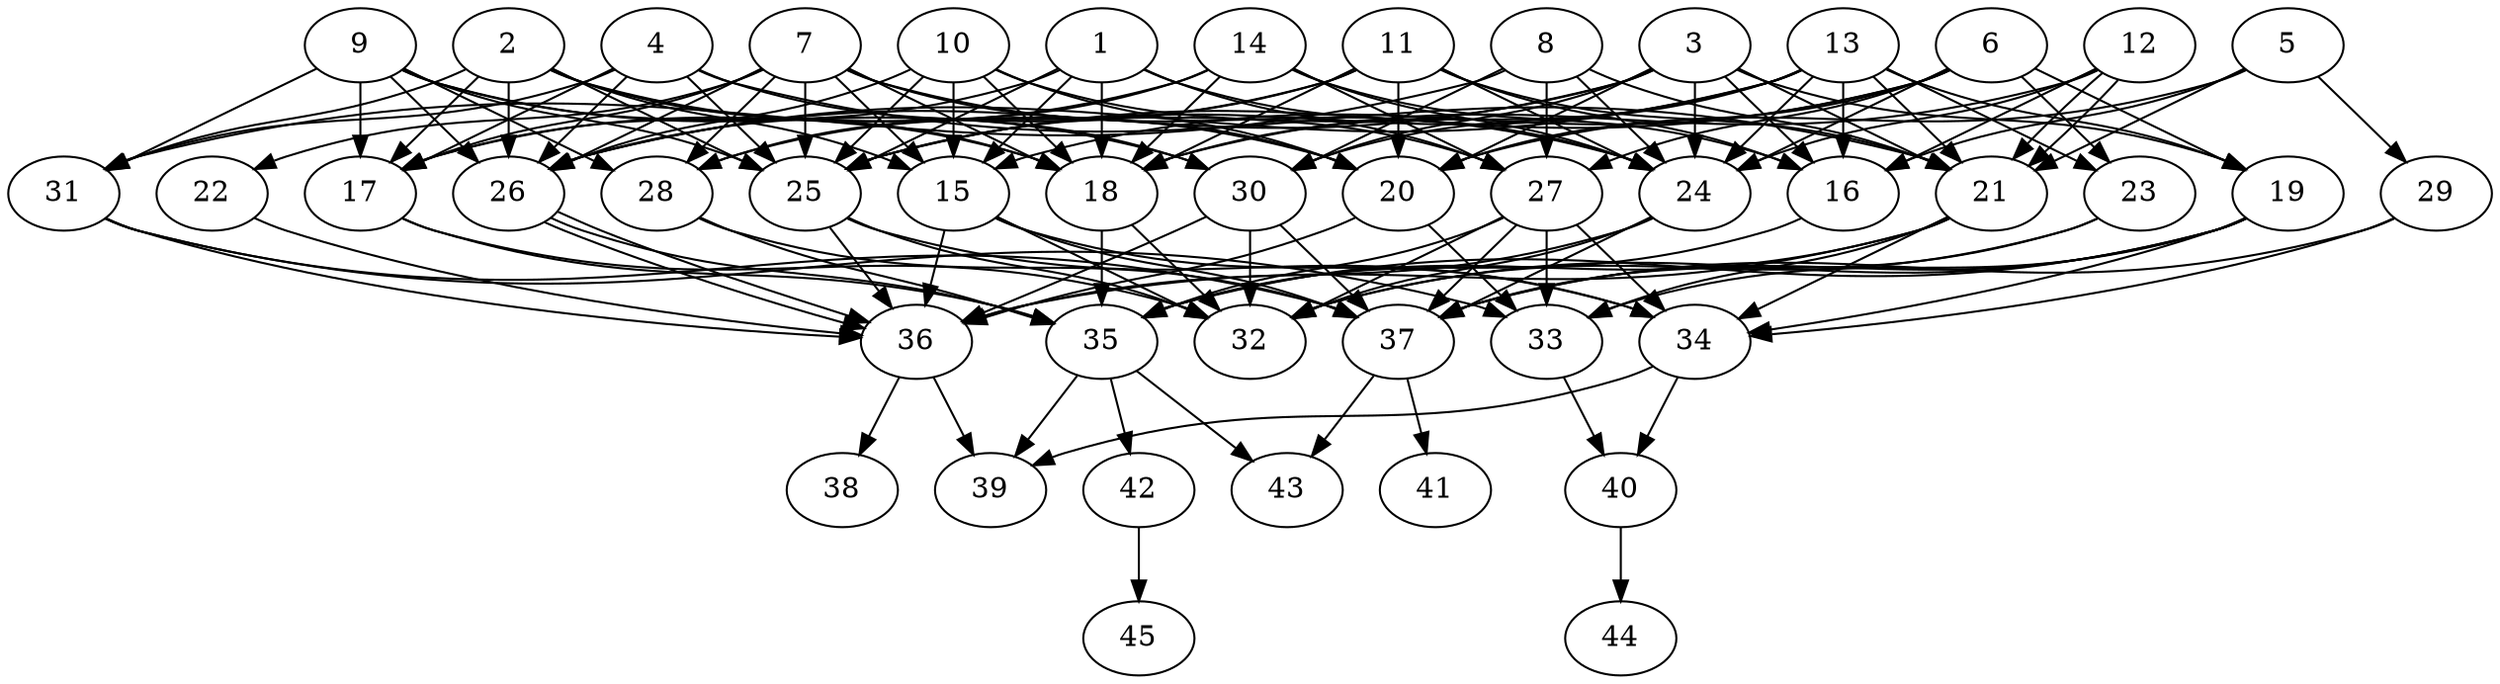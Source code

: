 // DAG (tier=3-complex, mode=compute, n=45, ccr=0.457, fat=0.762, density=0.636, regular=0.305, jump=0.321, mindata=1048576, maxdata=16777216)
// DAG automatically generated by daggen at Sun Aug 24 16:33:35 2025
// /home/ermia/Project/Environments/daggen/bin/daggen --dot --ccr 0.457 --fat 0.762 --regular 0.305 --density 0.636 --jump 0.321 --mindata 1048576 --maxdata 16777216 -n 45 
digraph G {
  1 [size="23044405584027713536", alpha="0.07", expect_size="11522202792013856768"]
  1 -> 15 [size ="64783885795328"]
  1 -> 17 [size ="64783885795328"]
  1 -> 18 [size ="64783885795328"]
  1 -> 24 [size ="64783885795328"]
  1 -> 25 [size ="64783885795328"]
  1 -> 27 [size ="64783885795328"]
  2 [size="69236162375450624000", alpha="0.02", expect_size="34618081187725312000"]
  2 -> 15 [size ="134889655500800"]
  2 -> 17 [size ="134889655500800"]
  2 -> 18 [size ="134889655500800"]
  2 -> 20 [size ="134889655500800"]
  2 -> 25 [size ="134889655500800"]
  2 -> 26 [size ="134889655500800"]
  2 -> 31 [size ="134889655500800"]
  3 [size="31617475210936056", alpha="0.02", expect_size="15808737605468028"]
  3 -> 16 [size ="606504822505472"]
  3 -> 19 [size ="606504822505472"]
  3 -> 20 [size ="606504822505472"]
  3 -> 21 [size ="606504822505472"]
  3 -> 24 [size ="606504822505472"]
  3 -> 25 [size ="606504822505472"]
  3 -> 26 [size ="606504822505472"]
  3 -> 30 [size ="606504822505472"]
  4 [size="30566780753589476", alpha="0.15", expect_size="15283390376794738"]
  4 -> 17 [size ="2241915080671232"]
  4 -> 21 [size ="2241915080671232"]
  4 -> 25 [size ="2241915080671232"]
  4 -> 26 [size ="2241915080671232"]
  4 -> 30 [size ="2241915080671232"]
  4 -> 31 [size ="2241915080671232"]
  5 [size="1857483961078099968", alpha="0.12", expect_size="928741980539049984"]
  5 -> 16 [size ="758187967905792"]
  5 -> 20 [size ="758187967905792"]
  5 -> 21 [size ="758187967905792"]
  5 -> 29 [size ="758187967905792"]
  6 [size="4554906401171967049728", alpha="0.09", expect_size="2277453200585983524864"]
  6 -> 15 [size ="2198246000689152"]
  6 -> 19 [size ="2198246000689152"]
  6 -> 20 [size ="2198246000689152"]
  6 -> 23 [size ="2198246000689152"]
  6 -> 24 [size ="2198246000689152"]
  6 -> 25 [size ="2198246000689152"]
  6 -> 27 [size ="2198246000689152"]
  7 [size="2167893840598250029056", alpha="0.05", expect_size="1083946920299125014528"]
  7 -> 15 [size ="1340032489095168"]
  7 -> 17 [size ="1340032489095168"]
  7 -> 18 [size ="1340032489095168"]
  7 -> 20 [size ="1340032489095168"]
  7 -> 22 [size ="1340032489095168"]
  7 -> 24 [size ="1340032489095168"]
  7 -> 25 [size ="1340032489095168"]
  7 -> 26 [size ="1340032489095168"]
  7 -> 28 [size ="1340032489095168"]
  8 [size="58027108211302400", alpha="0.15", expect_size="29013554105651200"]
  8 -> 21 [size ="992996438835200"]
  8 -> 24 [size ="992996438835200"]
  8 -> 27 [size ="992996438835200"]
  8 -> 30 [size ="992996438835200"]
  8 -> 31 [size ="992996438835200"]
  9 [size="29997065150324224", alpha="0.16", expect_size="14998532575162112"]
  9 -> 17 [size ="892714455400448"]
  9 -> 18 [size ="892714455400448"]
  9 -> 25 [size ="892714455400448"]
  9 -> 26 [size ="892714455400448"]
  9 -> 28 [size ="892714455400448"]
  9 -> 30 [size ="892714455400448"]
  9 -> 31 [size ="892714455400448"]
  10 [size="10144130295457120256", alpha="0.11", expect_size="5072065147728560128"]
  10 -> 15 [size ="37488655597568"]
  10 -> 18 [size ="37488655597568"]
  10 -> 20 [size ="37488655597568"]
  10 -> 25 [size ="37488655597568"]
  10 -> 26 [size ="37488655597568"]
  10 -> 27 [size ="37488655597568"]
  11 [size="1214445371439622127616", alpha="0.12", expect_size="607222685719811063808"]
  11 -> 16 [size ="910630047449088"]
  11 -> 18 [size ="910630047449088"]
  11 -> 20 [size ="910630047449088"]
  11 -> 21 [size ="910630047449088"]
  11 -> 24 [size ="910630047449088"]
  11 -> 26 [size ="910630047449088"]
  11 -> 28 [size ="910630047449088"]
  12 [size="98605845594840000", alpha="0.07", expect_size="49302922797420000"]
  12 -> 16 [size ="1551556935680000"]
  12 -> 18 [size ="1551556935680000"]
  12 -> 21 [size ="1551556935680000"]
  12 -> 21 [size ="1551556935680000"]
  12 -> 24 [size ="1551556935680000"]
  13 [size="1563251463064707072", alpha="0.16", expect_size="781625731532353536"]
  13 -> 16 [size ="1457205228339200"]
  13 -> 18 [size ="1457205228339200"]
  13 -> 19 [size ="1457205228339200"]
  13 -> 21 [size ="1457205228339200"]
  13 -> 23 [size ="1457205228339200"]
  13 -> 24 [size ="1457205228339200"]
  13 -> 25 [size ="1457205228339200"]
  13 -> 26 [size ="1457205228339200"]
  13 -> 30 [size ="1457205228339200"]
  14 [size="1724132169418276864", alpha="0.15", expect_size="862066084709138432"]
  14 -> 16 [size ="11502803222528"]
  14 -> 17 [size ="11502803222528"]
  14 -> 18 [size ="11502803222528"]
  14 -> 24 [size ="11502803222528"]
  14 -> 27 [size ="11502803222528"]
  14 -> 28 [size ="11502803222528"]
  15 [size="262351017184976832", alpha="0.01", expect_size="131175508592488416"]
  15 -> 32 [size ="436800321486848"]
  15 -> 34 [size ="436800321486848"]
  15 -> 36 [size ="436800321486848"]
  15 -> 37 [size ="436800321486848"]
  16 [size="4627034559101280452608", alpha="0.12", expect_size="2313517279550640226304"]
  16 -> 35 [size ="2221391722053632"]
  17 [size="50645594059571200", alpha="0.13", expect_size="25322797029785600"]
  17 -> 32 [size ="879609302220800"]
  17 -> 35 [size ="879609302220800"]
  18 [size="1815362229563742486528", alpha="0.06", expect_size="907681114781871243264"]
  18 -> 32 [size ="1190507631869952"]
  18 -> 35 [size ="1190507631869952"]
  19 [size="862739268553012", alpha="0.17", expect_size="431369634276506"]
  19 -> 32 [size ="14749488119808"]
  19 -> 33 [size ="14749488119808"]
  19 -> 34 [size ="14749488119808"]
  19 -> 35 [size ="14749488119808"]
  19 -> 37 [size ="14749488119808"]
  20 [size="3445687844864000000000", alpha="0.14", expect_size="1722843922432000000000"]
  20 -> 33 [size ="1825046528000000"]
  20 -> 36 [size ="1825046528000000"]
  21 [size="686162528661839104", alpha="0.12", expect_size="343081264330919552"]
  21 -> 33 [size ="794990267596800"]
  21 -> 34 [size ="794990267596800"]
  21 -> 35 [size ="794990267596800"]
  21 -> 36 [size ="794990267596800"]
  22 [size="433415169784140", alpha="0.08", expect_size="216707584892070"]
  22 -> 36 [size ="9055678496768"]
  23 [size="42437444822684272", alpha="0.16", expect_size="21218722411342136"]
  23 -> 32 [size ="1500194571026432"]
  23 -> 37 [size ="1500194571026432"]
  24 [size="727244035771001208832", alpha="0.02", expect_size="363622017885500604416"]
  24 -> 32 [size ="646959010414592"]
  24 -> 36 [size ="646959010414592"]
  24 -> 37 [size ="646959010414592"]
  25 [size="4221924563969010", alpha="0.17", expect_size="2110962281984505"]
  25 -> 32 [size ="80666540638208"]
  25 -> 34 [size ="80666540638208"]
  25 -> 36 [size ="80666540638208"]
  26 [size="419421823360362", alpha="0.02", expect_size="209710911680181"]
  26 -> 35 [size ="50599546585088"]
  26 -> 36 [size ="50599546585088"]
  26 -> 36 [size ="50599546585088"]
  27 [size="3589200627707456520192", alpha="0.16", expect_size="1794600313853728260096"]
  27 -> 32 [size ="1875376531832832"]
  27 -> 33 [size ="1875376531832832"]
  27 -> 34 [size ="1875376531832832"]
  27 -> 35 [size ="1875376531832832"]
  27 -> 37 [size ="1875376531832832"]
  28 [size="335229201714574784", alpha="0.19", expect_size="167614600857287392"]
  28 -> 35 [size ="431971167633408"]
  28 -> 37 [size ="431971167633408"]
  29 [size="949298334593623424", alpha="0.07", expect_size="474649167296811712"]
  29 -> 34 [size ="342738927091712"]
  29 -> 37 [size ="342738927091712"]
  30 [size="1500060372654238990336", alpha="0.09", expect_size="750030186327119495168"]
  30 -> 32 [size ="1048324685692928"]
  30 -> 36 [size ="1048324685692928"]
  30 -> 37 [size ="1048324685692928"]
  31 [size="170608544922251296", alpha="0.15", expect_size="85304272461125648"]
  31 -> 33 [size ="197565215670272"]
  31 -> 36 [size ="197565215670272"]
  31 -> 37 [size ="197565215670272"]
  32 [size="1101610321028036992", alpha="0.12", expect_size="550805160514018496"]
  33 [size="531207987343441002496", alpha="0.11", expect_size="265603993671720501248"]
  33 -> 40 [size ="524726564814848"]
  34 [size="41102653527953728", alpha="0.11", expect_size="20551326763976864"]
  34 -> 39 [size ="990807213473792"]
  34 -> 40 [size ="990807213473792"]
  35 [size="47873868138463968", alpha="0.02", expect_size="23936934069231984"]
  35 -> 39 [size ="1141652269826048"]
  35 -> 42 [size ="1141652269826048"]
  35 -> 43 [size ="1141652269826048"]
  36 [size="2253383481543410843648", alpha="0.02", expect_size="1126691740771705421824"]
  36 -> 38 [size ="1375033855311872"]
  36 -> 39 [size ="1375033855311872"]
  37 [size="59902556579838192", alpha="0.09", expect_size="29951278289919096"]
  37 -> 41 [size ="1429257817423872"]
  37 -> 43 [size ="1429257817423872"]
  38 [size="12637178195699250", alpha="0.15", expect_size="6318589097849625"]
  39 [size="463759592703232311296", alpha="0.18", expect_size="231879796351616155648"]
  40 [size="2785831782389911650304", alpha="0.06", expect_size="1392915891194955825152"]
  40 -> 44 [size ="1583895698997248"]
  41 [size="6217757210036221952", alpha="0.13", expect_size="3108878605018110976"]
  42 [size="21817659597290880", alpha="0.04", expect_size="10908829798645440"]
  42 -> 45 [size ="633329174970368"]
  43 [size="11843371433956737024", alpha="0.17", expect_size="5921685716978368512"]
  44 [size="307435351483040661504", alpha="0.03", expect_size="153717675741520330752"]
  45 [size="3145432424474333696", alpha="0.09", expect_size="1572716212237166848"]
}